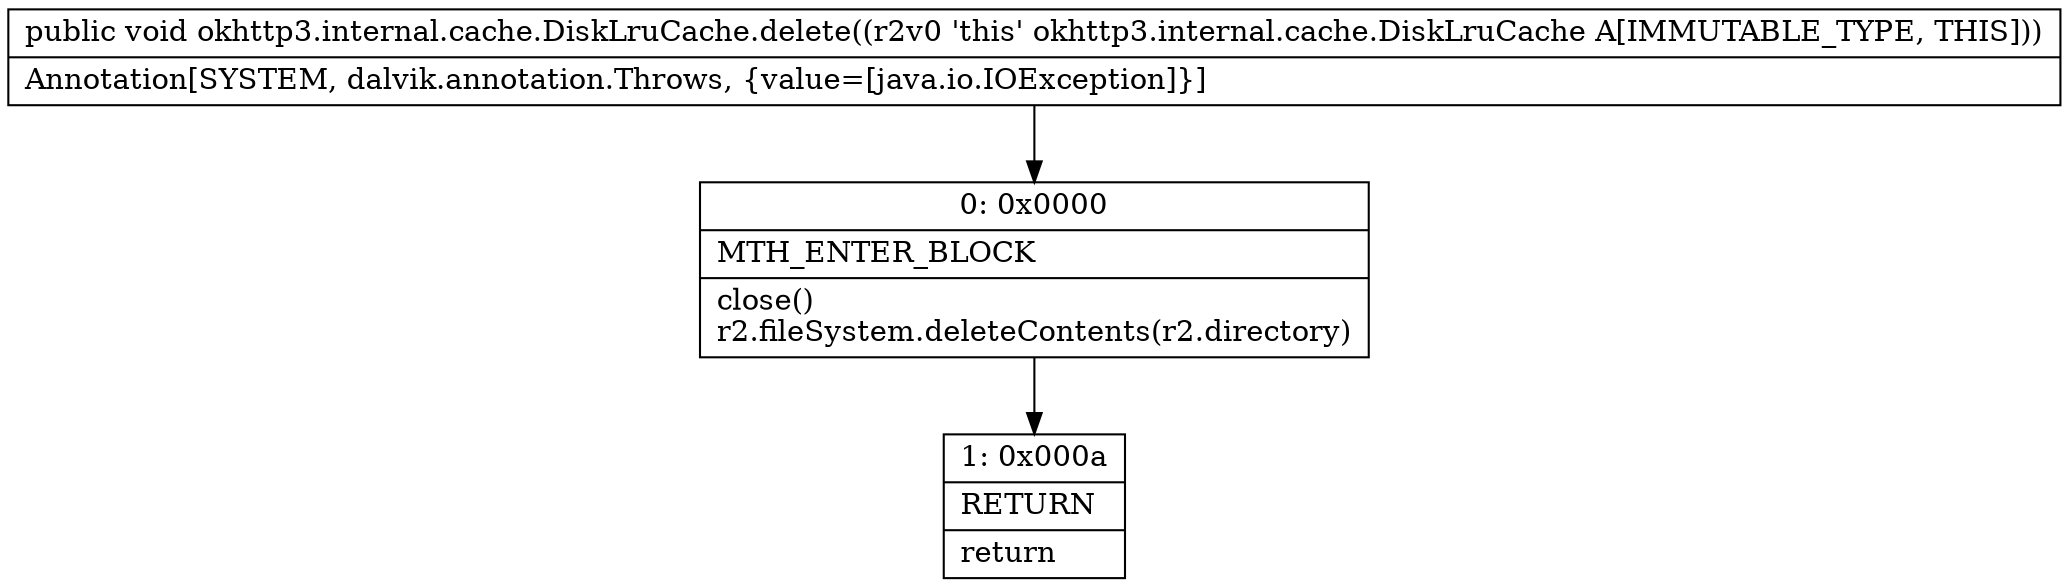 digraph "CFG forokhttp3.internal.cache.DiskLruCache.delete()V" {
Node_0 [shape=record,label="{0\:\ 0x0000|MTH_ENTER_BLOCK\l|close()\lr2.fileSystem.deleteContents(r2.directory)\l}"];
Node_1 [shape=record,label="{1\:\ 0x000a|RETURN\l|return\l}"];
MethodNode[shape=record,label="{public void okhttp3.internal.cache.DiskLruCache.delete((r2v0 'this' okhttp3.internal.cache.DiskLruCache A[IMMUTABLE_TYPE, THIS]))  | Annotation[SYSTEM, dalvik.annotation.Throws, \{value=[java.io.IOException]\}]\l}"];
MethodNode -> Node_0;
Node_0 -> Node_1;
}

